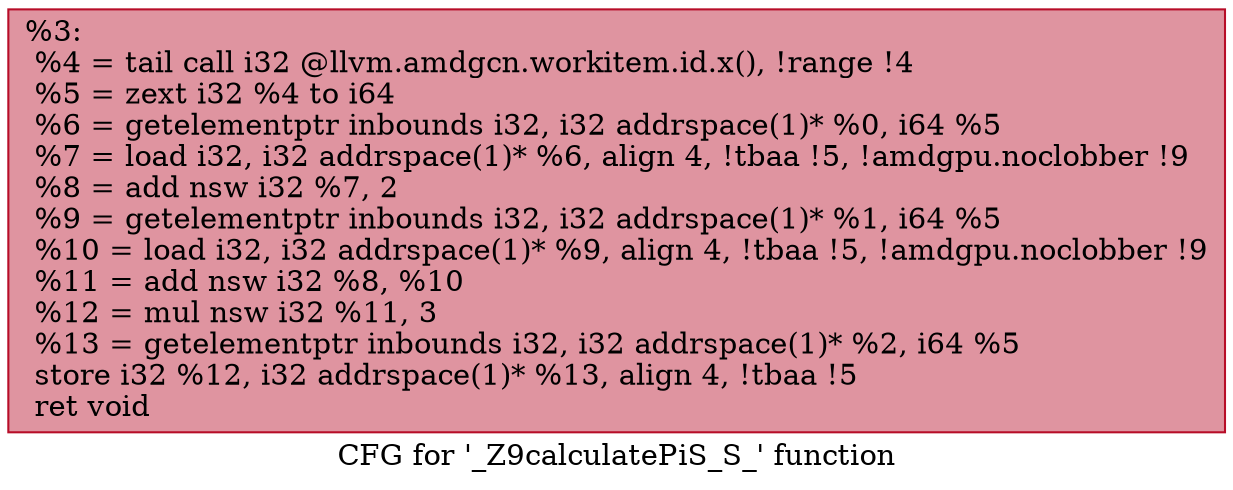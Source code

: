 digraph "CFG for '_Z9calculatePiS_S_' function" {
	label="CFG for '_Z9calculatePiS_S_' function";

	Node0x6279d30 [shape=record,color="#b70d28ff", style=filled, fillcolor="#b70d2870",label="{%3:\l  %4 = tail call i32 @llvm.amdgcn.workitem.id.x(), !range !4\l  %5 = zext i32 %4 to i64\l  %6 = getelementptr inbounds i32, i32 addrspace(1)* %0, i64 %5\l  %7 = load i32, i32 addrspace(1)* %6, align 4, !tbaa !5, !amdgpu.noclobber !9\l  %8 = add nsw i32 %7, 2\l  %9 = getelementptr inbounds i32, i32 addrspace(1)* %1, i64 %5\l  %10 = load i32, i32 addrspace(1)* %9, align 4, !tbaa !5, !amdgpu.noclobber !9\l  %11 = add nsw i32 %8, %10\l  %12 = mul nsw i32 %11, 3\l  %13 = getelementptr inbounds i32, i32 addrspace(1)* %2, i64 %5\l  store i32 %12, i32 addrspace(1)* %13, align 4, !tbaa !5\l  ret void\l}"];
}
